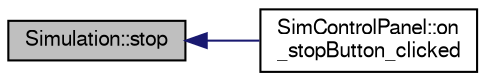 digraph "Simulation::stop"
{
  edge [fontname="FreeSans",fontsize="10",labelfontname="FreeSans",labelfontsize="10"];
  node [fontname="FreeSans",fontsize="10",shape=record];
  rankdir="LR";
  Node1 [label="Simulation::stop",height=0.2,width=0.4,color="black", fillcolor="grey75", style="filled", fontcolor="black"];
  Node1 -> Node2 [dir="back",color="midnightblue",fontsize="10",style="solid",fontname="FreeSans"];
  Node2 [label="SimControlPanel::on\l_stopButton_clicked",height=0.2,width=0.4,color="black", fillcolor="white", style="filled",URL="$d1/d22/class_sim_control_panel.html#af65b310d0bd0bc382519de762ce32f90"];
}
